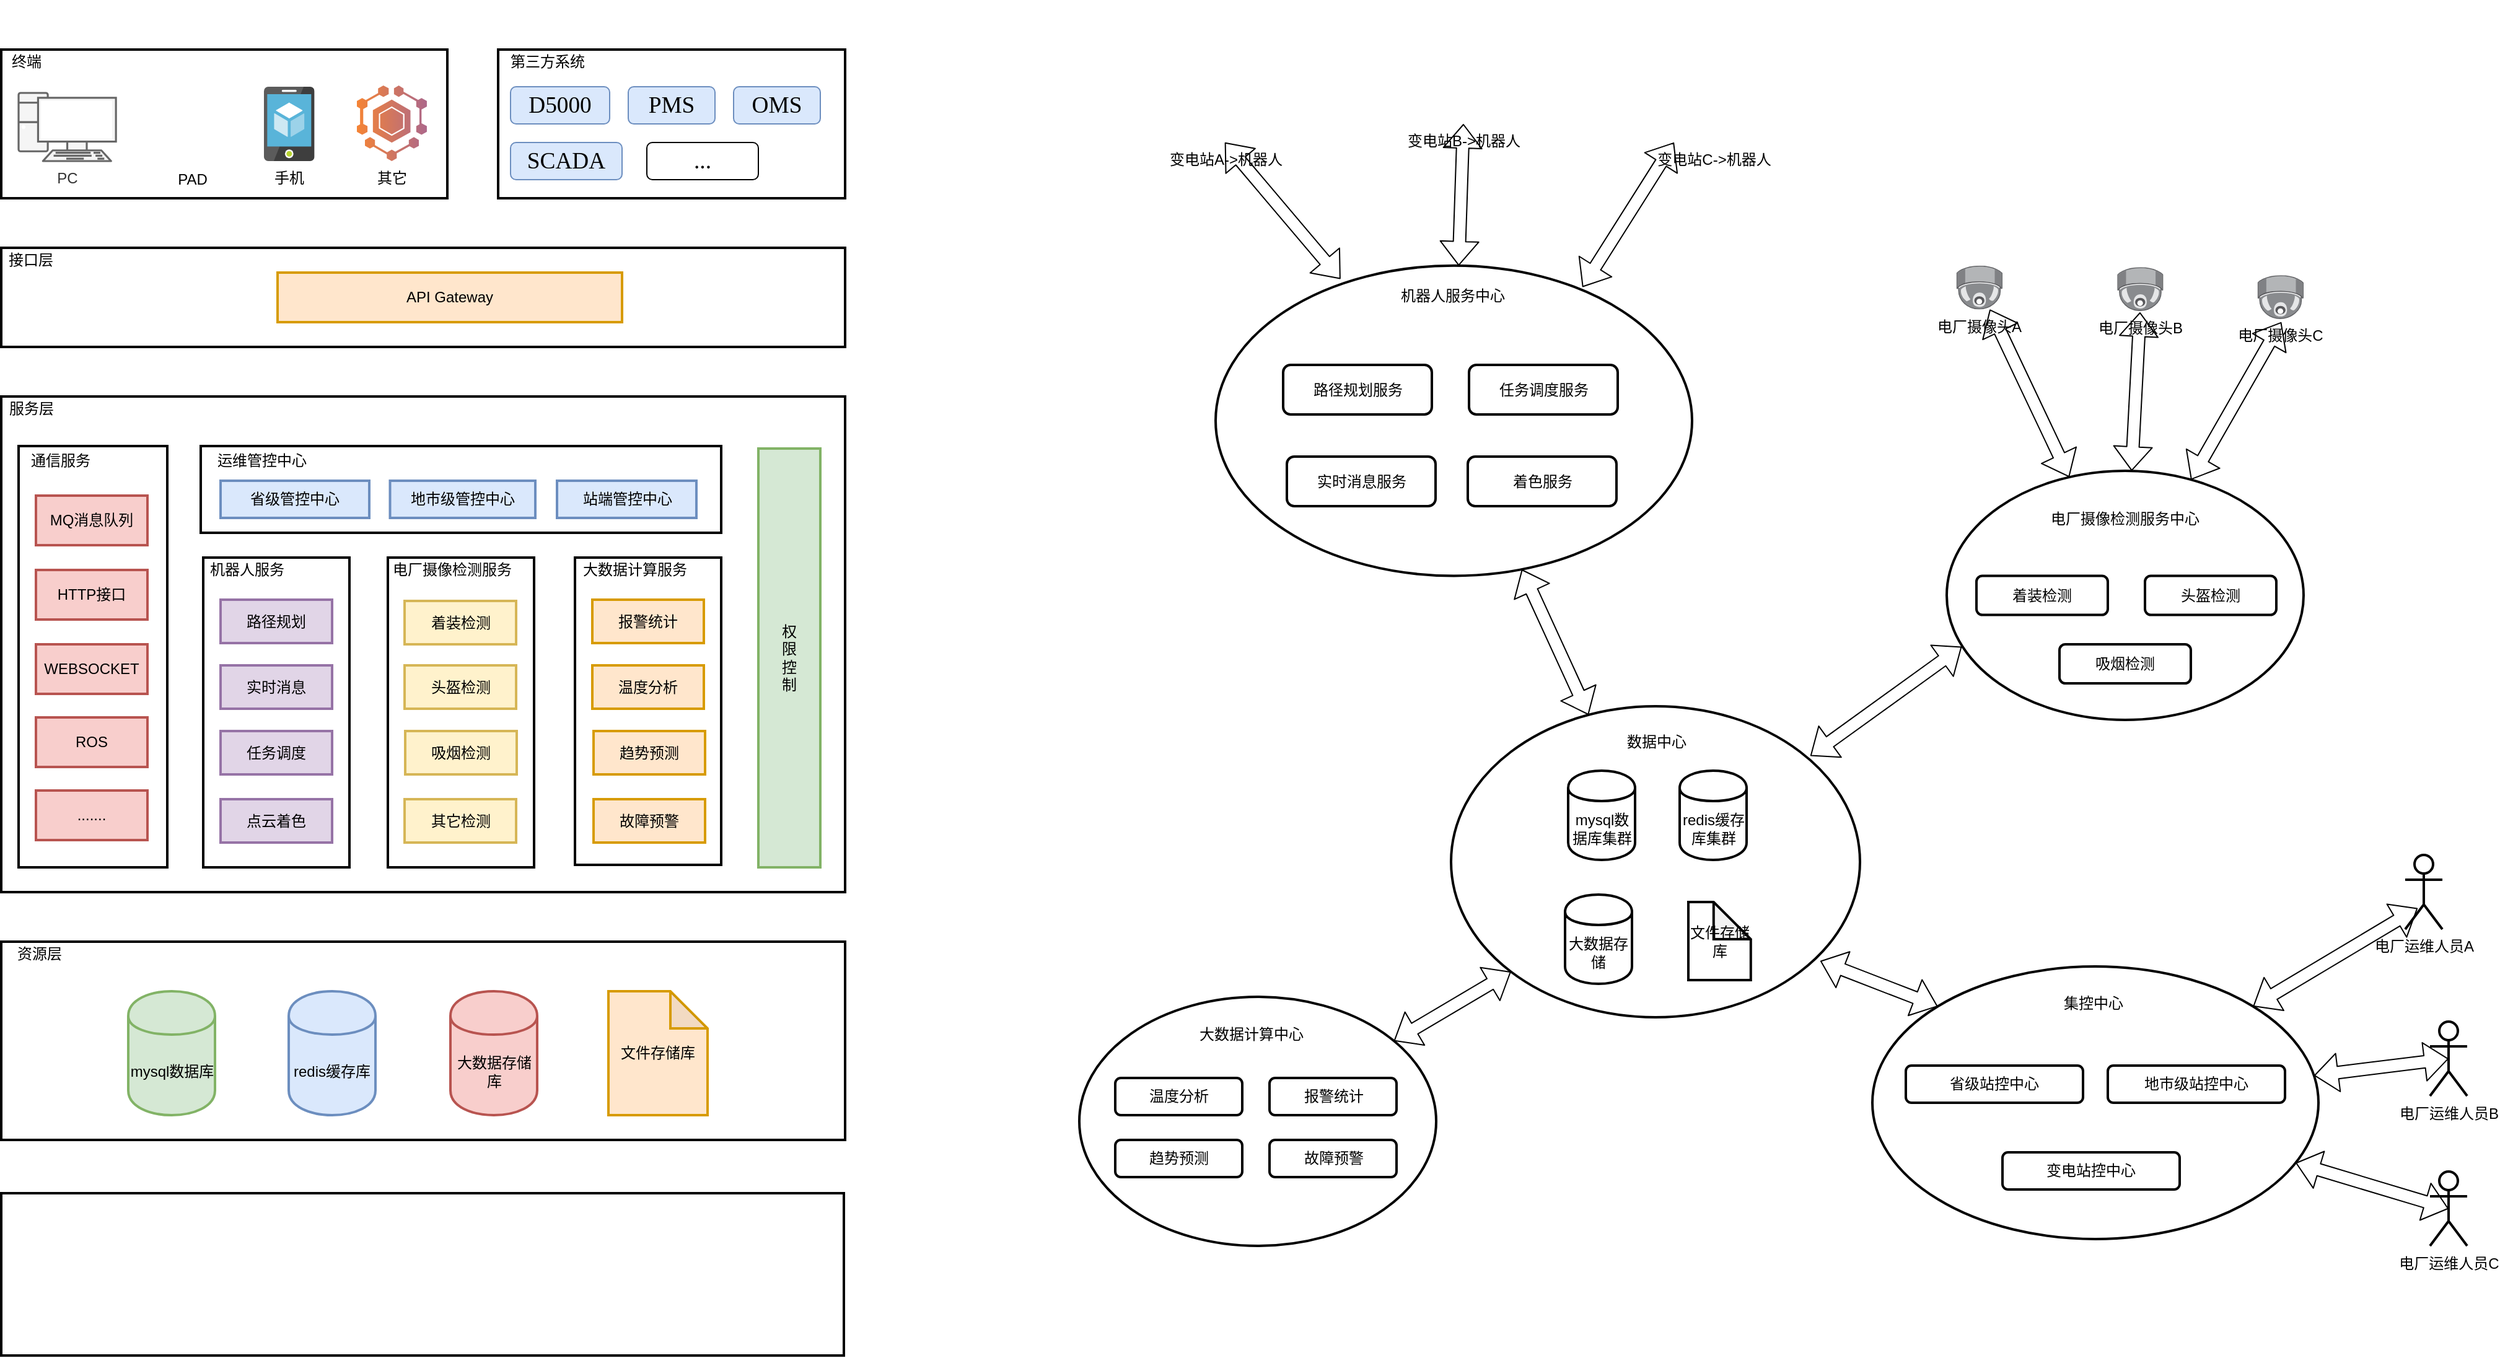 <mxfile version="12.8.8" type="github">
  <diagram id="68AKn7hBrkc6Hizn51Uo" name="第 1 页">
    <mxGraphModel dx="1096" dy="598" grid="1" gridSize="10" guides="1" tooltips="1" connect="1" arrows="1" fold="1" page="1" pageScale="1" pageWidth="2354" pageHeight="1336" math="0" shadow="0">
      <root>
        <mxCell id="0" />
        <mxCell id="1" parent="0" />
        <mxCell id="wY_InP9v4MQlX6HiAcbp-134" value="" style="shape=flexArrow;endArrow=classic;startArrow=classic;html=1;entryX=0.516;entryY=1.071;entryDx=0;entryDy=0;entryPerimeter=0;" edge="1" parent="1" source="wY_InP9v4MQlX6HiAcbp-79" target="wY_InP9v4MQlX6HiAcbp-131">
          <mxGeometry width="50" height="50" relative="1" as="geometry">
            <mxPoint x="1740" y="509" as="sourcePoint" />
            <mxPoint x="1790" y="459" as="targetPoint" />
          </mxGeometry>
        </mxCell>
        <mxCell id="wY_InP9v4MQlX6HiAcbp-79" value="" style="ellipse;whiteSpace=wrap;html=1;labelBackgroundColor=none;strokeWidth=2;fillColor=none;" vertex="1" parent="1">
          <mxGeometry x="1740" y="469" width="288" height="201" as="geometry" />
        </mxCell>
        <mxCell id="wY_InP9v4MQlX6HiAcbp-20" value="" style="rounded=0;whiteSpace=wrap;html=1;labelBackgroundColor=#333333;strokeWidth=2;fillColor=none;" vertex="1" parent="1">
          <mxGeometry x="170" y="409" width="681" height="400" as="geometry" />
        </mxCell>
        <mxCell id="wY_InP9v4MQlX6HiAcbp-31" value="" style="rounded=0;whiteSpace=wrap;html=1;labelBackgroundColor=none;strokeWidth=2;fillColor=none;" vertex="1" parent="1">
          <mxGeometry x="333" y="539" width="118" height="250" as="geometry" />
        </mxCell>
        <mxCell id="wY_InP9v4MQlX6HiAcbp-1" value="" style="rounded=0;whiteSpace=wrap;html=1;strokeWidth=2;" vertex="1" parent="1">
          <mxGeometry x="170" y="129" width="360" height="120" as="geometry" />
        </mxCell>
        <mxCell id="wY_InP9v4MQlX6HiAcbp-2" value="" style="rounded=0;whiteSpace=wrap;html=1;strokeWidth=2;" vertex="1" parent="1">
          <mxGeometry x="571" y="129" width="280" height="120" as="geometry" />
        </mxCell>
        <mxCell id="wY_InP9v4MQlX6HiAcbp-3" value="终端" style="text;html=1;strokeColor=none;fillColor=none;align=center;verticalAlign=middle;whiteSpace=wrap;rounded=0;" vertex="1" parent="1">
          <mxGeometry x="170" y="129" width="41" height="20" as="geometry" />
        </mxCell>
        <mxCell id="wY_InP9v4MQlX6HiAcbp-4" value="第三方系统" style="text;html=1;strokeColor=none;fillColor=none;align=center;verticalAlign=middle;whiteSpace=wrap;rounded=0;" vertex="1" parent="1">
          <mxGeometry x="571" y="129" width="80" height="20" as="geometry" />
        </mxCell>
        <mxCell id="wY_InP9v4MQlX6HiAcbp-5" value="&lt;span lang=&quot;EN-US&quot; style=&quot;white-space: normal ; font-size: 14pt ; font-family: &amp;#34;tim&amp;#34; , serif&quot;&gt;D5000&lt;/span&gt;&lt;span style=&quot;font-size: medium ; white-space: normal&quot;&gt;&lt;/span&gt;" style="rounded=1;whiteSpace=wrap;html=1;fillColor=#dae8fc;strokeColor=#6c8ebf;" vertex="1" parent="1">
          <mxGeometry x="581" y="159" width="80" height="30" as="geometry" />
        </mxCell>
        <mxCell id="wY_InP9v4MQlX6HiAcbp-6" value="&lt;span lang=&quot;EN-US&quot; style=&quot;white-space: normal ; font-size: 14pt ; font-family: &amp;#34;tim&amp;#34; , serif&quot;&gt;PMS&lt;/span&gt;&lt;span style=&quot;font-size: medium ; white-space: normal&quot;&gt;&lt;/span&gt;" style="rounded=1;whiteSpace=wrap;html=1;fillColor=#dae8fc;strokeColor=#6c8ebf;" vertex="1" parent="1">
          <mxGeometry x="676" y="159" width="70" height="30" as="geometry" />
        </mxCell>
        <mxCell id="wY_InP9v4MQlX6HiAcbp-7" value="&lt;span lang=&quot;EN-US&quot; style=&quot;font-size: 14pt ; font-family: &amp;#34;tim&amp;#34; , serif&quot;&gt;OMS&lt;/span&gt;&lt;span style=&quot;font-size: medium&quot;&gt;&lt;/span&gt;" style="rounded=1;whiteSpace=wrap;html=1;fillColor=#dae8fc;strokeColor=#6c8ebf;" vertex="1" parent="1">
          <mxGeometry x="761" y="159" width="70" height="30" as="geometry" />
        </mxCell>
        <mxCell id="wY_InP9v4MQlX6HiAcbp-8" value="&lt;span lang=&quot;EN-US&quot; style=&quot;font-size: 14pt ; font-family: &amp;#34;tim&amp;#34; , serif&quot;&gt;SCADA&lt;/span&gt;&lt;span style=&quot;font-size: medium&quot;&gt;&lt;/span&gt;" style="rounded=1;whiteSpace=wrap;html=1;fillColor=#dae8fc;strokeColor=#6c8ebf;" vertex="1" parent="1">
          <mxGeometry x="581" y="204" width="90" height="30" as="geometry" />
        </mxCell>
        <mxCell id="wY_InP9v4MQlX6HiAcbp-9" value="&lt;span lang=&quot;EN-US&quot; style=&quot;font-size: 14pt ; font-family: &amp;#34;tim&amp;#34; , serif&quot;&gt;...&lt;/span&gt;&lt;span style=&quot;font-size: medium&quot;&gt;&lt;/span&gt;" style="rounded=1;whiteSpace=wrap;html=1;" vertex="1" parent="1">
          <mxGeometry x="691" y="204" width="90" height="30" as="geometry" />
        </mxCell>
        <mxCell id="wY_InP9v4MQlX6HiAcbp-10" value="PC" style="verticalAlign=top;verticalLabelPosition=bottom;labelPosition=center;align=center;html=1;outlineConnect=0;fillColor=#f5f5f5;strokeColor=#666666;gradientDirection=north;strokeWidth=2;shape=mxgraph.networks.pc;fontColor=#333333;" vertex="1" parent="1">
          <mxGeometry x="184" y="164" width="78.57" height="55" as="geometry" />
        </mxCell>
        <mxCell id="wY_InP9v4MQlX6HiAcbp-13" value="手机" style="aspect=fixed;html=1;points=[];align=center;image;fontSize=12;image=img/lib/mscae/App_Service_Mobile_App.svg;" vertex="1" parent="1">
          <mxGeometry x="382" y="159" width="40.8" height="60" as="geometry" />
        </mxCell>
        <mxCell id="wY_InP9v4MQlX6HiAcbp-15" value="其它" style="outlineConnect=0;dashed=0;verticalLabelPosition=bottom;verticalAlign=top;align=center;html=1;shape=mxgraph.aws3.mobile_hub;fillColor=#AD688A;gradientColor=#F58435;gradientDirection=west;pointerEvents=1" vertex="1" parent="1">
          <mxGeometry x="457" y="158" width="56.48" height="61" as="geometry" />
        </mxCell>
        <mxCell id="wY_InP9v4MQlX6HiAcbp-16" value="" style="rounded=0;whiteSpace=wrap;html=1;strokeWidth=2;" vertex="1" parent="1">
          <mxGeometry x="170" y="289" width="681" height="80" as="geometry" />
        </mxCell>
        <mxCell id="wY_InP9v4MQlX6HiAcbp-17" value="API Gateway" style="rounded=0;whiteSpace=wrap;html=1;strokeWidth=2;fillColor=#ffe6cc;strokeColor=#d79b00;" vertex="1" parent="1">
          <mxGeometry x="393" y="309" width="278" height="40" as="geometry" />
        </mxCell>
        <mxCell id="wY_InP9v4MQlX6HiAcbp-18" value="接口层" style="text;html=1;strokeColor=none;fillColor=none;align=center;verticalAlign=middle;whiteSpace=wrap;rounded=0;" vertex="1" parent="1">
          <mxGeometry x="171" y="289" width="46" height="20" as="geometry" />
        </mxCell>
        <mxCell id="wY_InP9v4MQlX6HiAcbp-19" value="PAD" style="shape=image;html=1;verticalAlign=top;verticalLabelPosition=bottom;labelBackgroundColor=#ffffff;imageAspect=0;aspect=fixed;image=https://cdn3.iconfinder.com/data/icons/streamline-icon-set-free-pack/48/Streamline-12-128.png;strokeWidth=2;fillColor=#1A1A1A;imageBackground=#ffffff;" vertex="1" parent="1">
          <mxGeometry x="293" y="159" width="61" height="61" as="geometry" />
        </mxCell>
        <mxCell id="wY_InP9v4MQlX6HiAcbp-21" value="服务层" style="text;html=1;strokeColor=none;fillColor=none;align=center;verticalAlign=middle;whiteSpace=wrap;rounded=0;labelBackgroundColor=none;" vertex="1" parent="1">
          <mxGeometry x="171" y="409" width="47" height="20" as="geometry" />
        </mxCell>
        <mxCell id="wY_InP9v4MQlX6HiAcbp-22" value="" style="rounded=0;whiteSpace=wrap;html=1;labelBackgroundColor=none;strokeWidth=2;fillColor=none;" vertex="1" parent="1">
          <mxGeometry x="184" y="449" width="120" height="340" as="geometry" />
        </mxCell>
        <mxCell id="wY_InP9v4MQlX6HiAcbp-23" value="通信服务" style="text;html=1;strokeColor=none;fillColor=none;align=center;verticalAlign=middle;whiteSpace=wrap;rounded=0;labelBackgroundColor=none;" vertex="1" parent="1">
          <mxGeometry x="185" y="451" width="66" height="20" as="geometry" />
        </mxCell>
        <mxCell id="wY_InP9v4MQlX6HiAcbp-25" value="MQ消息队列" style="rounded=0;whiteSpace=wrap;html=1;labelBackgroundColor=none;strokeWidth=2;fillColor=#f8cecc;strokeColor=#b85450;" vertex="1" parent="1">
          <mxGeometry x="198" y="489" width="90" height="40" as="geometry" />
        </mxCell>
        <mxCell id="wY_InP9v4MQlX6HiAcbp-26" value="HTTP接口" style="rounded=0;whiteSpace=wrap;html=1;labelBackgroundColor=none;strokeWidth=2;fillColor=#f8cecc;strokeColor=#b85450;" vertex="1" parent="1">
          <mxGeometry x="198" y="549" width="90" height="40" as="geometry" />
        </mxCell>
        <mxCell id="wY_InP9v4MQlX6HiAcbp-28" value="WEBSOCKET" style="rounded=0;whiteSpace=wrap;html=1;labelBackgroundColor=none;strokeWidth=2;fillColor=#f8cecc;strokeColor=#b85450;" vertex="1" parent="1">
          <mxGeometry x="198" y="609" width="90" height="40" as="geometry" />
        </mxCell>
        <mxCell id="wY_InP9v4MQlX6HiAcbp-29" value="ROS" style="rounded=0;whiteSpace=wrap;html=1;labelBackgroundColor=none;strokeWidth=2;fillColor=#f8cecc;strokeColor=#b85450;" vertex="1" parent="1">
          <mxGeometry x="198" y="668" width="90" height="40" as="geometry" />
        </mxCell>
        <mxCell id="wY_InP9v4MQlX6HiAcbp-30" value="......." style="rounded=0;whiteSpace=wrap;html=1;labelBackgroundColor=none;strokeWidth=2;fillColor=#f8cecc;strokeColor=#b85450;" vertex="1" parent="1">
          <mxGeometry x="198" y="727" width="90" height="40" as="geometry" />
        </mxCell>
        <mxCell id="wY_InP9v4MQlX6HiAcbp-32" value="权&lt;br&gt;限&lt;br&gt;控&lt;br&gt;制" style="rounded=0;whiteSpace=wrap;html=1;labelBackgroundColor=none;strokeWidth=2;fillColor=#d5e8d4;strokeColor=#82b366;" vertex="1" parent="1">
          <mxGeometry x="781" y="451" width="50" height="338" as="geometry" />
        </mxCell>
        <mxCell id="wY_InP9v4MQlX6HiAcbp-54" value="" style="rounded=0;whiteSpace=wrap;html=1;labelBackgroundColor=none;strokeWidth=2;fillColor=none;" vertex="1" parent="1">
          <mxGeometry x="170" y="849" width="681" height="160" as="geometry" />
        </mxCell>
        <mxCell id="wY_InP9v4MQlX6HiAcbp-55" value="资源层" style="text;html=1;strokeColor=none;fillColor=none;align=center;verticalAlign=middle;whiteSpace=wrap;rounded=0;labelBackgroundColor=none;" vertex="1" parent="1">
          <mxGeometry x="171" y="849" width="60" height="20" as="geometry" />
        </mxCell>
        <mxCell id="wY_InP9v4MQlX6HiAcbp-58" value="mysql数据库" style="shape=cylinder;whiteSpace=wrap;html=1;boundedLbl=1;backgroundOutline=1;labelBackgroundColor=none;strokeWidth=2;fillColor=#d5e8d4;strokeColor=#82b366;" vertex="1" parent="1">
          <mxGeometry x="272.5" y="889" width="70" height="100" as="geometry" />
        </mxCell>
        <mxCell id="wY_InP9v4MQlX6HiAcbp-61" value="redis缓存库" style="shape=cylinder;whiteSpace=wrap;html=1;boundedLbl=1;backgroundOutline=1;labelBackgroundColor=none;strokeWidth=2;fillColor=#dae8fc;strokeColor=#6c8ebf;" vertex="1" parent="1">
          <mxGeometry x="402" y="889" width="70" height="100" as="geometry" />
        </mxCell>
        <mxCell id="wY_InP9v4MQlX6HiAcbp-63" value="文件存储库" style="shape=note;whiteSpace=wrap;html=1;backgroundOutline=1;darkOpacity=0.05;labelBackgroundColor=none;strokeWidth=2;fillColor=#ffe6cc;strokeColor=#d79b00;" vertex="1" parent="1">
          <mxGeometry x="660" y="889" width="80" height="100" as="geometry" />
        </mxCell>
        <mxCell id="wY_InP9v4MQlX6HiAcbp-64" value="" style="ellipse;whiteSpace=wrap;html=1;labelBackgroundColor=none;strokeWidth=2;fillColor=none;" vertex="1" parent="1">
          <mxGeometry x="1340" y="659" width="330" height="251" as="geometry" />
        </mxCell>
        <mxCell id="wY_InP9v4MQlX6HiAcbp-65" value="mysql数据库集群" style="shape=cylinder;whiteSpace=wrap;html=1;boundedLbl=1;backgroundOutline=1;labelBackgroundColor=none;strokeWidth=2;fillColor=none;" vertex="1" parent="1">
          <mxGeometry x="1434.5" y="711" width="54" height="72" as="geometry" />
        </mxCell>
        <mxCell id="wY_InP9v4MQlX6HiAcbp-66" value="redis缓存库集群" style="shape=cylinder;whiteSpace=wrap;html=1;boundedLbl=1;backgroundOutline=1;labelBackgroundColor=none;strokeWidth=2;fillColor=none;" vertex="1" parent="1">
          <mxGeometry x="1524.5" y="711" width="54" height="72" as="geometry" />
        </mxCell>
        <mxCell id="wY_InP9v4MQlX6HiAcbp-67" value="文件存储库" style="shape=note;whiteSpace=wrap;html=1;backgroundOutline=1;darkOpacity=0.05;labelBackgroundColor=none;strokeWidth=2;fillColor=none;" vertex="1" parent="1">
          <mxGeometry x="1531.5" y="817" width="50.4" height="63" as="geometry" />
        </mxCell>
        <mxCell id="wY_InP9v4MQlX6HiAcbp-68" value="" style="ellipse;whiteSpace=wrap;html=1;labelBackgroundColor=none;strokeWidth=2;fillColor=none;" vertex="1" parent="1">
          <mxGeometry x="1150" y="303.37" width="384.5" height="250.38" as="geometry" />
        </mxCell>
        <mxCell id="wY_InP9v4MQlX6HiAcbp-69" value="大数据存储库" style="shape=cylinder;whiteSpace=wrap;html=1;boundedLbl=1;backgroundOutline=1;labelBackgroundColor=none;strokeWidth=2;fillColor=#f8cecc;strokeColor=#b85450;" vertex="1" parent="1">
          <mxGeometry x="532.5" y="889" width="70" height="100" as="geometry" />
        </mxCell>
        <mxCell id="wY_InP9v4MQlX6HiAcbp-70" value="数据中心" style="text;html=1;strokeColor=none;fillColor=none;align=center;verticalAlign=middle;whiteSpace=wrap;rounded=0;labelBackgroundColor=none;" vertex="1" parent="1">
          <mxGeometry x="1481" y="678" width="50" height="20" as="geometry" />
        </mxCell>
        <mxCell id="wY_InP9v4MQlX6HiAcbp-71" value="机器人服务中心" style="text;html=1;strokeColor=none;fillColor=none;align=center;verticalAlign=middle;whiteSpace=wrap;rounded=0;labelBackgroundColor=none;" vertex="1" parent="1">
          <mxGeometry x="1296" y="317.5" width="91" height="20" as="geometry" />
        </mxCell>
        <mxCell id="wY_InP9v4MQlX6HiAcbp-72" value="路径规划服务" style="rounded=1;whiteSpace=wrap;html=1;labelBackgroundColor=none;strokeWidth=2;fillColor=none;" vertex="1" parent="1">
          <mxGeometry x="1204.5" y="383.5" width="120" height="40" as="geometry" />
        </mxCell>
        <mxCell id="wY_InP9v4MQlX6HiAcbp-73" value="任务调度服务" style="rounded=1;whiteSpace=wrap;html=1;labelBackgroundColor=none;strokeWidth=2;fillColor=none;" vertex="1" parent="1">
          <mxGeometry x="1354.5" y="383.5" width="120" height="40" as="geometry" />
        </mxCell>
        <mxCell id="wY_InP9v4MQlX6HiAcbp-74" value="实时消息服务" style="rounded=1;whiteSpace=wrap;html=1;labelBackgroundColor=none;strokeWidth=2;fillColor=none;" vertex="1" parent="1">
          <mxGeometry x="1207.5" y="457.5" width="120" height="40" as="geometry" />
        </mxCell>
        <mxCell id="wY_InP9v4MQlX6HiAcbp-75" value="着色服务" style="rounded=1;whiteSpace=wrap;html=1;labelBackgroundColor=none;strokeWidth=2;fillColor=none;" vertex="1" parent="1">
          <mxGeometry x="1353.5" y="457.5" width="120" height="40" as="geometry" />
        </mxCell>
        <mxCell id="wY_InP9v4MQlX6HiAcbp-76" value="着装检测" style="rounded=1;whiteSpace=wrap;html=1;labelBackgroundColor=none;strokeWidth=2;fillColor=none;" vertex="1" parent="1">
          <mxGeometry x="1764" y="553.75" width="106" height="31.5" as="geometry" />
        </mxCell>
        <mxCell id="wY_InP9v4MQlX6HiAcbp-78" value="" style="ellipse;whiteSpace=wrap;html=1;labelBackgroundColor=none;strokeWidth=2;fillColor=none;" vertex="1" parent="1">
          <mxGeometry x="1040" y="893.5" width="288" height="201" as="geometry" />
        </mxCell>
        <mxCell id="wY_InP9v4MQlX6HiAcbp-80" value="电厂摄像检测服务中心" style="text;html=1;strokeColor=none;fillColor=none;align=center;verticalAlign=middle;whiteSpace=wrap;rounded=0;labelBackgroundColor=none;" vertex="1" parent="1">
          <mxGeometry x="1819" y="497.5" width="130" height="20" as="geometry" />
        </mxCell>
        <mxCell id="wY_InP9v4MQlX6HiAcbp-81" value="大数据计算中心" style="text;html=1;strokeColor=none;fillColor=none;align=center;verticalAlign=middle;whiteSpace=wrap;rounded=0;labelBackgroundColor=none;" vertex="1" parent="1">
          <mxGeometry x="1134" y="913.5" width="90" height="20" as="geometry" />
        </mxCell>
        <mxCell id="wY_InP9v4MQlX6HiAcbp-82" value="温度分析" style="rounded=1;whiteSpace=wrap;html=1;labelBackgroundColor=none;strokeWidth=2;fillColor=none;" vertex="1" parent="1">
          <mxGeometry x="1069" y="959" width="102.5" height="30" as="geometry" />
        </mxCell>
        <mxCell id="wY_InP9v4MQlX6HiAcbp-83" value="" style="ellipse;whiteSpace=wrap;html=1;labelBackgroundColor=none;strokeWidth=2;fillColor=none;" vertex="1" parent="1">
          <mxGeometry x="1680" y="869" width="360" height="220" as="geometry" />
        </mxCell>
        <mxCell id="wY_InP9v4MQlX6HiAcbp-84" value="集控中心" style="text;html=1;strokeColor=none;fillColor=none;align=center;verticalAlign=middle;whiteSpace=wrap;rounded=0;labelBackgroundColor=none;" vertex="1" parent="1">
          <mxGeometry x="1827" y="889" width="63" height="20" as="geometry" />
        </mxCell>
        <mxCell id="wY_InP9v4MQlX6HiAcbp-85" value="省级站控中心" style="rounded=1;whiteSpace=wrap;html=1;labelBackgroundColor=none;strokeWidth=2;fillColor=none;" vertex="1" parent="1">
          <mxGeometry x="1707" y="949" width="143" height="30" as="geometry" />
        </mxCell>
        <mxCell id="wY_InP9v4MQlX6HiAcbp-86" value="地市级站控中心" style="rounded=1;whiteSpace=wrap;html=1;labelBackgroundColor=none;strokeWidth=2;fillColor=none;" vertex="1" parent="1">
          <mxGeometry x="1870" y="949" width="143" height="30" as="geometry" />
        </mxCell>
        <mxCell id="wY_InP9v4MQlX6HiAcbp-87" value="变电站控中心" style="rounded=1;whiteSpace=wrap;html=1;labelBackgroundColor=none;strokeWidth=2;fillColor=none;" vertex="1" parent="1">
          <mxGeometry x="1785" y="1019" width="143" height="30" as="geometry" />
        </mxCell>
        <mxCell id="wY_InP9v4MQlX6HiAcbp-89" value="" style="shape=flexArrow;endArrow=classic;startArrow=classic;html=1;entryX=0;entryY=1;entryDx=0;entryDy=0;" edge="1" parent="1" source="wY_InP9v4MQlX6HiAcbp-78" target="wY_InP9v4MQlX6HiAcbp-64">
          <mxGeometry width="50" height="50" relative="1" as="geometry">
            <mxPoint x="1340" y="909" as="sourcePoint" />
            <mxPoint x="1390" y="859" as="targetPoint" />
          </mxGeometry>
        </mxCell>
        <mxCell id="wY_InP9v4MQlX6HiAcbp-90" value="" style="shape=flexArrow;endArrow=classic;startArrow=classic;html=1;exitX=0;exitY=0;exitDx=0;exitDy=0;entryX=0.903;entryY=0.819;entryDx=0;entryDy=0;entryPerimeter=0;" edge="1" parent="1" source="wY_InP9v4MQlX6HiAcbp-83" target="wY_InP9v4MQlX6HiAcbp-64">
          <mxGeometry width="50" height="50" relative="1" as="geometry">
            <mxPoint x="1460" y="889" as="sourcePoint" />
            <mxPoint x="1510" y="839" as="targetPoint" />
          </mxGeometry>
        </mxCell>
        <mxCell id="wY_InP9v4MQlX6HiAcbp-91" value="" style="shape=flexArrow;endArrow=classic;startArrow=classic;html=1;" edge="1" parent="1" source="wY_InP9v4MQlX6HiAcbp-64" target="wY_InP9v4MQlX6HiAcbp-68">
          <mxGeometry width="50" height="50" relative="1" as="geometry">
            <mxPoint x="1460" y="769" as="sourcePoint" />
            <mxPoint x="1510" y="719" as="targetPoint" />
          </mxGeometry>
        </mxCell>
        <mxCell id="wY_InP9v4MQlX6HiAcbp-92" value="" style="shape=flexArrow;endArrow=classic;startArrow=classic;html=1;entryX=0.042;entryY=0.706;entryDx=0;entryDy=0;entryPerimeter=0;" edge="1" parent="1" target="wY_InP9v4MQlX6HiAcbp-79">
          <mxGeometry width="50" height="50" relative="1" as="geometry">
            <mxPoint x="1630" y="699" as="sourcePoint" />
            <mxPoint x="1510" y="769" as="targetPoint" />
          </mxGeometry>
        </mxCell>
        <mxCell id="wY_InP9v4MQlX6HiAcbp-93" value="变电站A-&amp;gt;机器人" style="shape=image;html=1;verticalAlign=top;verticalLabelPosition=bottom;labelBackgroundColor=#ffffff;imageAspect=0;aspect=fixed;image=https://cdn2.iconfinder.com/data/icons/walle/128/basket_full.png;strokeWidth=2;fillColor=none;" vertex="1" parent="1">
          <mxGeometry x="1107.5" y="104" width="100" height="100" as="geometry" />
        </mxCell>
        <mxCell id="wY_InP9v4MQlX6HiAcbp-94" value="变电站B-&amp;gt;机器人" style="shape=image;html=1;verticalAlign=top;verticalLabelPosition=bottom;labelBackgroundColor=#ffffff;imageAspect=0;aspect=fixed;image=https://cdn2.iconfinder.com/data/icons/walle/128/basket_full.png;strokeWidth=2;fillColor=none;" vertex="1" parent="1">
          <mxGeometry x="1300" y="89" width="100" height="100" as="geometry" />
        </mxCell>
        <mxCell id="wY_InP9v4MQlX6HiAcbp-95" value="变电站C-&amp;gt;机器人" style="shape=image;html=1;verticalAlign=top;verticalLabelPosition=bottom;labelBackgroundColor=#ffffff;imageAspect=0;aspect=fixed;image=https://cdn2.iconfinder.com/data/icons/walle/128/basket_full.png;strokeWidth=2;fillColor=none;" vertex="1" parent="1">
          <mxGeometry x="1501.5" y="104" width="100" height="100" as="geometry" />
        </mxCell>
        <mxCell id="wY_InP9v4MQlX6HiAcbp-96" value="" style="shape=flexArrow;endArrow=classic;startArrow=classic;html=1;exitX=0.77;exitY=0.069;exitDx=0;exitDy=0;exitPerimeter=0;" edge="1" parent="1" source="wY_InP9v4MQlX6HiAcbp-68" target="wY_InP9v4MQlX6HiAcbp-95">
          <mxGeometry width="50" height="50" relative="1" as="geometry">
            <mxPoint x="1450" y="229" as="sourcePoint" />
            <mxPoint x="1500" y="179" as="targetPoint" />
          </mxGeometry>
        </mxCell>
        <mxCell id="wY_InP9v4MQlX6HiAcbp-97" value="" style="shape=flexArrow;endArrow=classic;startArrow=classic;html=1;entryX=0.5;entryY=1;entryDx=0;entryDy=0;" edge="1" parent="1" source="wY_InP9v4MQlX6HiAcbp-68" target="wY_InP9v4MQlX6HiAcbp-94">
          <mxGeometry width="50" height="50" relative="1" as="geometry">
            <mxPoint x="1450" y="229" as="sourcePoint" />
            <mxPoint x="1500" y="179" as="targetPoint" />
          </mxGeometry>
        </mxCell>
        <mxCell id="wY_InP9v4MQlX6HiAcbp-98" value="" style="shape=flexArrow;endArrow=classic;startArrow=classic;html=1;entryX=0.5;entryY=1;entryDx=0;entryDy=0;exitX=0.262;exitY=0.043;exitDx=0;exitDy=0;exitPerimeter=0;" edge="1" parent="1" source="wY_InP9v4MQlX6HiAcbp-68" target="wY_InP9v4MQlX6HiAcbp-93">
          <mxGeometry width="50" height="50" relative="1" as="geometry">
            <mxPoint x="1450" y="229" as="sourcePoint" />
            <mxPoint x="1500" y="179" as="targetPoint" />
          </mxGeometry>
        </mxCell>
        <mxCell id="wY_InP9v4MQlX6HiAcbp-99" value="" style="rounded=0;whiteSpace=wrap;html=1;labelBackgroundColor=none;strokeWidth=2;fillColor=none;" vertex="1" parent="1">
          <mxGeometry x="482" y="539" width="118" height="250" as="geometry" />
        </mxCell>
        <mxCell id="wY_InP9v4MQlX6HiAcbp-100" value="" style="rounded=0;whiteSpace=wrap;html=1;labelBackgroundColor=none;strokeWidth=2;fillColor=none;" vertex="1" parent="1">
          <mxGeometry x="633" y="539" width="118" height="248" as="geometry" />
        </mxCell>
        <mxCell id="wY_InP9v4MQlX6HiAcbp-102" value="" style="rounded=0;whiteSpace=wrap;html=1;labelBackgroundColor=none;strokeWidth=2;fillColor=none;" vertex="1" parent="1">
          <mxGeometry x="331" y="449" width="420" height="70" as="geometry" />
        </mxCell>
        <mxCell id="wY_InP9v4MQlX6HiAcbp-103" value="机器人服务" style="text;html=1;strokeColor=none;fillColor=none;align=center;verticalAlign=middle;whiteSpace=wrap;rounded=0;labelBackgroundColor=none;" vertex="1" parent="1">
          <mxGeometry x="336" y="539" width="65" height="20" as="geometry" />
        </mxCell>
        <mxCell id="wY_InP9v4MQlX6HiAcbp-104" value="电厂摄像检测服务" style="text;html=1;strokeColor=none;fillColor=none;align=center;verticalAlign=middle;whiteSpace=wrap;rounded=0;labelBackgroundColor=none;" vertex="1" parent="1">
          <mxGeometry x="483.75" y="539" width="100.25" height="20" as="geometry" />
        </mxCell>
        <mxCell id="wY_InP9v4MQlX6HiAcbp-105" value="大数据计算服务" style="text;html=1;strokeColor=none;fillColor=none;align=center;verticalAlign=middle;whiteSpace=wrap;rounded=0;labelBackgroundColor=none;" vertex="1" parent="1">
          <mxGeometry x="634" y="539" width="95" height="20" as="geometry" />
        </mxCell>
        <mxCell id="wY_InP9v4MQlX6HiAcbp-106" value="路径规划" style="rounded=0;whiteSpace=wrap;html=1;labelBackgroundColor=none;strokeWidth=2;fillColor=#e1d5e7;strokeColor=#9673a6;" vertex="1" parent="1">
          <mxGeometry x="347" y="573" width="90" height="35" as="geometry" />
        </mxCell>
        <mxCell id="wY_InP9v4MQlX6HiAcbp-107" value="实时消息" style="rounded=0;whiteSpace=wrap;html=1;labelBackgroundColor=none;strokeWidth=2;fillColor=#e1d5e7;strokeColor=#9673a6;" vertex="1" parent="1">
          <mxGeometry x="347" y="626" width="90" height="35" as="geometry" />
        </mxCell>
        <mxCell id="wY_InP9v4MQlX6HiAcbp-108" value="任务调度" style="rounded=0;whiteSpace=wrap;html=1;labelBackgroundColor=none;strokeWidth=2;fillColor=#e1d5e7;strokeColor=#9673a6;" vertex="1" parent="1">
          <mxGeometry x="347" y="679" width="90" height="35" as="geometry" />
        </mxCell>
        <mxCell id="wY_InP9v4MQlX6HiAcbp-109" value="点云着色" style="rounded=0;whiteSpace=wrap;html=1;labelBackgroundColor=none;strokeWidth=2;fillColor=#e1d5e7;strokeColor=#9673a6;" vertex="1" parent="1">
          <mxGeometry x="347" y="734" width="90" height="35" as="geometry" />
        </mxCell>
        <mxCell id="wY_InP9v4MQlX6HiAcbp-111" value="着装检测" style="rounded=0;whiteSpace=wrap;html=1;labelBackgroundColor=none;strokeWidth=2;fillColor=#fff2cc;strokeColor=#d6b656;" vertex="1" parent="1">
          <mxGeometry x="495.5" y="574" width="90" height="35" as="geometry" />
        </mxCell>
        <mxCell id="wY_InP9v4MQlX6HiAcbp-112" value="头盔检测" style="rounded=0;whiteSpace=wrap;html=1;labelBackgroundColor=none;strokeWidth=2;fillColor=#fff2cc;strokeColor=#d6b656;" vertex="1" parent="1">
          <mxGeometry x="495.5" y="626" width="90" height="35" as="geometry" />
        </mxCell>
        <mxCell id="wY_InP9v4MQlX6HiAcbp-113" value="吸烟检测" style="rounded=0;whiteSpace=wrap;html=1;labelBackgroundColor=none;strokeWidth=2;fillColor=#fff2cc;strokeColor=#d6b656;" vertex="1" parent="1">
          <mxGeometry x="496" y="679" width="90" height="35" as="geometry" />
        </mxCell>
        <mxCell id="wY_InP9v4MQlX6HiAcbp-114" value="其它检测" style="rounded=0;whiteSpace=wrap;html=1;labelBackgroundColor=none;strokeWidth=2;fillColor=#fff2cc;strokeColor=#d6b656;" vertex="1" parent="1">
          <mxGeometry x="495.5" y="734" width="90" height="35" as="geometry" />
        </mxCell>
        <mxCell id="wY_InP9v4MQlX6HiAcbp-115" value="报警统计" style="rounded=0;whiteSpace=wrap;html=1;labelBackgroundColor=none;strokeWidth=2;fillColor=#ffe6cc;strokeColor=#d79b00;" vertex="1" parent="1">
          <mxGeometry x="647" y="573" width="90" height="35" as="geometry" />
        </mxCell>
        <mxCell id="wY_InP9v4MQlX6HiAcbp-116" value="温度分析" style="rounded=0;whiteSpace=wrap;html=1;labelBackgroundColor=none;strokeWidth=2;fillColor=#ffe6cc;strokeColor=#d79b00;" vertex="1" parent="1">
          <mxGeometry x="647" y="626" width="90" height="35" as="geometry" />
        </mxCell>
        <mxCell id="wY_InP9v4MQlX6HiAcbp-117" value="趋势预测" style="rounded=0;whiteSpace=wrap;html=1;labelBackgroundColor=none;strokeWidth=2;fillColor=#ffe6cc;strokeColor=#d79b00;" vertex="1" parent="1">
          <mxGeometry x="648" y="679" width="90" height="35" as="geometry" />
        </mxCell>
        <mxCell id="wY_InP9v4MQlX6HiAcbp-118" value="故障预警" style="rounded=0;whiteSpace=wrap;html=1;labelBackgroundColor=none;strokeWidth=2;fillColor=#ffe6cc;strokeColor=#d79b00;" vertex="1" parent="1">
          <mxGeometry x="648" y="734" width="90" height="35" as="geometry" />
        </mxCell>
        <mxCell id="wY_InP9v4MQlX6HiAcbp-120" value="运维管控中心" style="text;html=1;strokeColor=none;fillColor=none;align=center;verticalAlign=middle;whiteSpace=wrap;rounded=0;labelBackgroundColor=none;" vertex="1" parent="1">
          <mxGeometry x="330" y="451" width="101" height="20" as="geometry" />
        </mxCell>
        <mxCell id="wY_InP9v4MQlX6HiAcbp-121" value="省级管控中心" style="rounded=0;whiteSpace=wrap;html=1;labelBackgroundColor=none;strokeWidth=2;fillColor=#dae8fc;strokeColor=#6c8ebf;" vertex="1" parent="1">
          <mxGeometry x="347" y="477" width="120" height="30" as="geometry" />
        </mxCell>
        <mxCell id="wY_InP9v4MQlX6HiAcbp-122" value="地市级管控中心" style="rounded=0;whiteSpace=wrap;html=1;labelBackgroundColor=none;strokeWidth=2;fillColor=#dae8fc;strokeColor=#6c8ebf;" vertex="1" parent="1">
          <mxGeometry x="483.75" y="477" width="117.25" height="30" as="geometry" />
        </mxCell>
        <mxCell id="wY_InP9v4MQlX6HiAcbp-123" value="站端管控中心" style="rounded=0;whiteSpace=wrap;html=1;labelBackgroundColor=none;strokeWidth=2;fillColor=#dae8fc;strokeColor=#6c8ebf;" vertex="1" parent="1">
          <mxGeometry x="618.5" y="477" width="112.5" height="30" as="geometry" />
        </mxCell>
        <mxCell id="wY_InP9v4MQlX6HiAcbp-124" value="头盔检测" style="rounded=1;whiteSpace=wrap;html=1;labelBackgroundColor=none;strokeWidth=2;fillColor=none;" vertex="1" parent="1">
          <mxGeometry x="1900" y="553.75" width="106" height="31.5" as="geometry" />
        </mxCell>
        <mxCell id="wY_InP9v4MQlX6HiAcbp-125" value="吸烟检测" style="rounded=1;whiteSpace=wrap;html=1;labelBackgroundColor=none;strokeWidth=2;fillColor=none;" vertex="1" parent="1">
          <mxGeometry x="1831" y="609" width="106" height="31.5" as="geometry" />
        </mxCell>
        <mxCell id="wY_InP9v4MQlX6HiAcbp-126" value="报警统计" style="rounded=1;whiteSpace=wrap;html=1;labelBackgroundColor=none;strokeWidth=2;fillColor=none;" vertex="1" parent="1">
          <mxGeometry x="1193.5" y="959" width="102.5" height="30" as="geometry" />
        </mxCell>
        <mxCell id="wY_InP9v4MQlX6HiAcbp-127" value="趋势预测" style="rounded=1;whiteSpace=wrap;html=1;labelBackgroundColor=none;strokeWidth=2;fillColor=none;" vertex="1" parent="1">
          <mxGeometry x="1069" y="1009" width="102.5" height="30" as="geometry" />
        </mxCell>
        <mxCell id="wY_InP9v4MQlX6HiAcbp-128" value="故障预警" style="rounded=1;whiteSpace=wrap;html=1;labelBackgroundColor=none;strokeWidth=2;fillColor=none;" vertex="1" parent="1">
          <mxGeometry x="1193.5" y="1009" width="102.5" height="30" as="geometry" />
        </mxCell>
        <mxCell id="wY_InP9v4MQlX6HiAcbp-129" value="电厂摄像头A" style="points=[];aspect=fixed;html=1;align=center;shadow=0;dashed=0;image;image=img/lib/allied_telesis/security/Surveillance_Camera_Ceiling.svg;labelBackgroundColor=none;strokeWidth=2;fillColor=none;" vertex="1" parent="1">
          <mxGeometry x="1747.8" y="303.37" width="37.2" height="35.4" as="geometry" />
        </mxCell>
        <mxCell id="wY_InP9v4MQlX6HiAcbp-130" value="电厂摄像头B" style="points=[];aspect=fixed;html=1;align=center;shadow=0;dashed=0;image;image=img/lib/allied_telesis/security/Surveillance_Camera_Ceiling.svg;labelBackgroundColor=none;strokeWidth=2;fillColor=none;" vertex="1" parent="1">
          <mxGeometry x="1877.6" y="304.64" width="37.2" height="35.4" as="geometry" />
        </mxCell>
        <mxCell id="wY_InP9v4MQlX6HiAcbp-132" value="" style="shape=flexArrow;endArrow=classic;startArrow=classic;html=1;" edge="1" parent="1" source="wY_InP9v4MQlX6HiAcbp-79" target="wY_InP9v4MQlX6HiAcbp-129">
          <mxGeometry width="50" height="50" relative="1" as="geometry">
            <mxPoint x="1780" y="399" as="sourcePoint" />
            <mxPoint x="1830" y="349" as="targetPoint" />
          </mxGeometry>
        </mxCell>
        <mxCell id="wY_InP9v4MQlX6HiAcbp-133" value="" style="shape=flexArrow;endArrow=classic;startArrow=classic;html=1;entryX=0.495;entryY=1.027;entryDx=0;entryDy=0;entryPerimeter=0;" edge="1" parent="1" source="wY_InP9v4MQlX6HiAcbp-79" target="wY_InP9v4MQlX6HiAcbp-130">
          <mxGeometry width="50" height="50" relative="1" as="geometry">
            <mxPoint x="1590" y="509" as="sourcePoint" />
            <mxPoint x="1920" y="339" as="targetPoint" />
          </mxGeometry>
        </mxCell>
        <mxCell id="wY_InP9v4MQlX6HiAcbp-131" value="电厂摄像头C" style="points=[];aspect=fixed;html=1;align=center;shadow=0;dashed=0;image;image=img/lib/allied_telesis/security/Surveillance_Camera_Ceiling.svg;labelBackgroundColor=none;strokeWidth=2;fillColor=none;" vertex="1" parent="1">
          <mxGeometry x="1990.8" y="311.07" width="37.2" height="35.4" as="geometry" />
        </mxCell>
        <mxCell id="wY_InP9v4MQlX6HiAcbp-135" value="电厂运维人员A" style="shape=umlActor;verticalLabelPosition=bottom;labelBackgroundColor=#ffffff;verticalAlign=top;html=1;strokeWidth=2;fillColor=none;" vertex="1" parent="1">
          <mxGeometry x="2110" y="779" width="30" height="60" as="geometry" />
        </mxCell>
        <mxCell id="wY_InP9v4MQlX6HiAcbp-136" value="电厂运维人员B" style="shape=umlActor;verticalLabelPosition=bottom;labelBackgroundColor=#ffffff;verticalAlign=top;html=1;strokeWidth=2;fillColor=none;" vertex="1" parent="1">
          <mxGeometry x="2130" y="913.5" width="30" height="60" as="geometry" />
        </mxCell>
        <mxCell id="wY_InP9v4MQlX6HiAcbp-137" value="电厂运维人员C" style="shape=umlActor;verticalLabelPosition=bottom;labelBackgroundColor=#ffffff;verticalAlign=top;html=1;strokeWidth=2;fillColor=none;" vertex="1" parent="1">
          <mxGeometry x="2130" y="1034.5" width="30" height="60" as="geometry" />
        </mxCell>
        <mxCell id="wY_InP9v4MQlX6HiAcbp-138" value="" style="shape=flexArrow;endArrow=classic;startArrow=classic;html=1;entryX=0.333;entryY=0.717;entryDx=0;entryDy=0;entryPerimeter=0;exitX=1;exitY=0;exitDx=0;exitDy=0;" edge="1" parent="1" source="wY_InP9v4MQlX6HiAcbp-83" target="wY_InP9v4MQlX6HiAcbp-135">
          <mxGeometry width="50" height="50" relative="1" as="geometry">
            <mxPoint x="1780" y="909" as="sourcePoint" />
            <mxPoint x="1830" y="859" as="targetPoint" />
          </mxGeometry>
        </mxCell>
        <mxCell id="wY_InP9v4MQlX6HiAcbp-139" value="" style="shape=flexArrow;endArrow=classic;startArrow=classic;html=1;entryX=0.5;entryY=0.5;entryDx=0;entryDy=0;entryPerimeter=0;" edge="1" parent="1" source="wY_InP9v4MQlX6HiAcbp-83" target="wY_InP9v4MQlX6HiAcbp-136">
          <mxGeometry width="50" height="50" relative="1" as="geometry">
            <mxPoint x="1780" y="1039" as="sourcePoint" />
            <mxPoint x="1830" y="989" as="targetPoint" />
          </mxGeometry>
        </mxCell>
        <mxCell id="wY_InP9v4MQlX6HiAcbp-140" value="" style="shape=flexArrow;endArrow=classic;startArrow=classic;html=1;entryX=0.5;entryY=0.5;entryDx=0;entryDy=0;entryPerimeter=0;" edge="1" parent="1" source="wY_InP9v4MQlX6HiAcbp-83" target="wY_InP9v4MQlX6HiAcbp-137">
          <mxGeometry width="50" height="50" relative="1" as="geometry">
            <mxPoint x="1780" y="1039" as="sourcePoint" />
            <mxPoint x="1830" y="989" as="targetPoint" />
          </mxGeometry>
        </mxCell>
        <mxCell id="wY_InP9v4MQlX6HiAcbp-141" value="大数据存储" style="shape=cylinder;whiteSpace=wrap;html=1;boundedLbl=1;backgroundOutline=1;labelBackgroundColor=none;strokeWidth=2;fillColor=none;" vertex="1" parent="1">
          <mxGeometry x="1432" y="811" width="54" height="72" as="geometry" />
        </mxCell>
        <mxCell id="wY_InP9v4MQlX6HiAcbp-144" value="" style="rounded=0;whiteSpace=wrap;html=1;labelBackgroundColor=none;strokeWidth=2;fillColor=none;" vertex="1" parent="1">
          <mxGeometry x="170" y="1052" width="680" height="131" as="geometry" />
        </mxCell>
      </root>
    </mxGraphModel>
  </diagram>
</mxfile>
